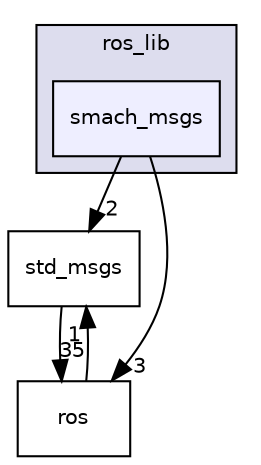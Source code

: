 digraph "smach_msgs" {
  compound=true
  node [ fontsize="10", fontname="Helvetica"];
  edge [ labelfontsize="10", labelfontname="Helvetica"];
  subgraph clusterdir_90717b3c677f611b706863d5c86b90c7 {
    graph [ bgcolor="#ddddee", pencolor="black", label="ros_lib" fontname="Helvetica", fontsize="10", URL="dir_90717b3c677f611b706863d5c86b90c7.html"]
  dir_ebf061ccab3675ea473a095e5d803c3b [shape=box, label="smach_msgs", style="filled", fillcolor="#eeeeff", pencolor="black", URL="dir_ebf061ccab3675ea473a095e5d803c3b.html"];
  }
  dir_f2816c854eb78437876b58f76ed52aaa [shape=box label="std_msgs" URL="dir_f2816c854eb78437876b58f76ed52aaa.html"];
  dir_74fd674bff593b67d15dde07bcd4f8f8 [shape=box label="ros" URL="dir_74fd674bff593b67d15dde07bcd4f8f8.html"];
  dir_f2816c854eb78437876b58f76ed52aaa->dir_74fd674bff593b67d15dde07bcd4f8f8 [headlabel="35", labeldistance=1.5 headhref="dir_000012_000025.html"];
  dir_ebf061ccab3675ea473a095e5d803c3b->dir_f2816c854eb78437876b58f76ed52aaa [headlabel="2", labeldistance=1.5 headhref="dir_000050_000012.html"];
  dir_ebf061ccab3675ea473a095e5d803c3b->dir_74fd674bff593b67d15dde07bcd4f8f8 [headlabel="3", labeldistance=1.5 headhref="dir_000050_000025.html"];
  dir_74fd674bff593b67d15dde07bcd4f8f8->dir_f2816c854eb78437876b58f76ed52aaa [headlabel="1", labeldistance=1.5 headhref="dir_000025_000012.html"];
}
